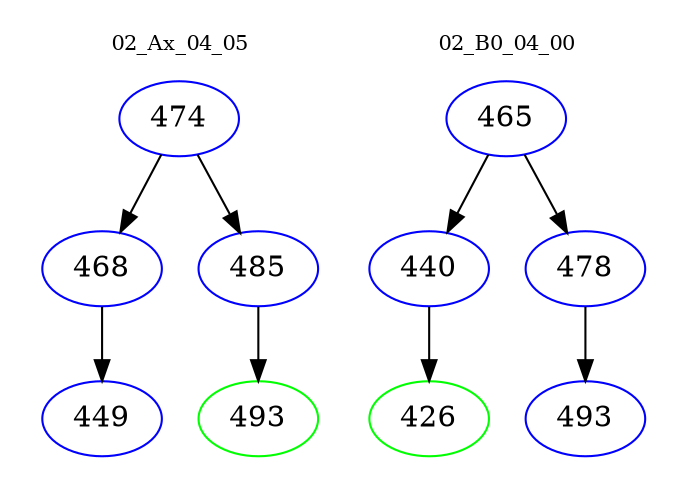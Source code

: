 digraph{
subgraph cluster_0 {
color = white
label = "02_Ax_04_05";
fontsize=10;
T0_474 [label="474", color="blue"]
T0_474 -> T0_468 [color="black"]
T0_468 [label="468", color="blue"]
T0_468 -> T0_449 [color="black"]
T0_449 [label="449", color="blue"]
T0_474 -> T0_485 [color="black"]
T0_485 [label="485", color="blue"]
T0_485 -> T0_493 [color="black"]
T0_493 [label="493", color="green"]
}
subgraph cluster_1 {
color = white
label = "02_B0_04_00";
fontsize=10;
T1_465 [label="465", color="blue"]
T1_465 -> T1_440 [color="black"]
T1_440 [label="440", color="blue"]
T1_440 -> T1_426 [color="black"]
T1_426 [label="426", color="green"]
T1_465 -> T1_478 [color="black"]
T1_478 [label="478", color="blue"]
T1_478 -> T1_493 [color="black"]
T1_493 [label="493", color="blue"]
}
}
